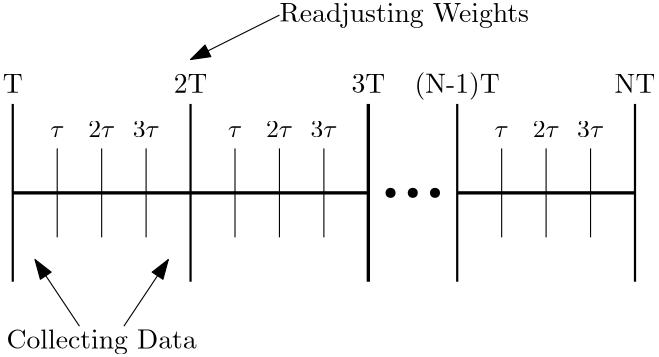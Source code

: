 <?xml version="1.0"?>
<!DOCTYPE ipe SYSTEM "ipe.dtd">
<ipe version="70206" creator="Ipe 7.2.7">
<info created="D:20190501111623" modified="D:20190501112037"/>
<ipestyle name="basic">
<symbol name="arrow/arc(spx)">
<path stroke="sym-stroke" fill="sym-stroke" pen="sym-pen">
0 0 m
-1 0.333 l
-1 -0.333 l
h
</path>
</symbol>
<symbol name="arrow/farc(spx)">
<path stroke="sym-stroke" fill="white" pen="sym-pen">
0 0 m
-1 0.333 l
-1 -0.333 l
h
</path>
</symbol>
<symbol name="arrow/ptarc(spx)">
<path stroke="sym-stroke" fill="sym-stroke" pen="sym-pen">
0 0 m
-1 0.333 l
-0.8 0 l
-1 -0.333 l
h
</path>
</symbol>
<symbol name="arrow/fptarc(spx)">
<path stroke="sym-stroke" fill="white" pen="sym-pen">
0 0 m
-1 0.333 l
-0.8 0 l
-1 -0.333 l
h
</path>
</symbol>
<symbol name="mark/circle(sx)" transformations="translations">
<path fill="sym-stroke">
0.6 0 0 0.6 0 0 e
0.4 0 0 0.4 0 0 e
</path>
</symbol>
<symbol name="mark/disk(sx)" transformations="translations">
<path fill="sym-stroke">
0.6 0 0 0.6 0 0 e
</path>
</symbol>
<symbol name="mark/fdisk(sfx)" transformations="translations">
<group>
<path fill="sym-fill">
0.5 0 0 0.5 0 0 e
</path>
<path fill="sym-stroke" fillrule="eofill">
0.6 0 0 0.6 0 0 e
0.4 0 0 0.4 0 0 e
</path>
</group>
</symbol>
<symbol name="mark/box(sx)" transformations="translations">
<path fill="sym-stroke" fillrule="eofill">
-0.6 -0.6 m
0.6 -0.6 l
0.6 0.6 l
-0.6 0.6 l
h
-0.4 -0.4 m
0.4 -0.4 l
0.4 0.4 l
-0.4 0.4 l
h
</path>
</symbol>
<symbol name="mark/square(sx)" transformations="translations">
<path fill="sym-stroke">
-0.6 -0.6 m
0.6 -0.6 l
0.6 0.6 l
-0.6 0.6 l
h
</path>
</symbol>
<symbol name="mark/fsquare(sfx)" transformations="translations">
<group>
<path fill="sym-fill">
-0.5 -0.5 m
0.5 -0.5 l
0.5 0.5 l
-0.5 0.5 l
h
</path>
<path fill="sym-stroke" fillrule="eofill">
-0.6 -0.6 m
0.6 -0.6 l
0.6 0.6 l
-0.6 0.6 l
h
-0.4 -0.4 m
0.4 -0.4 l
0.4 0.4 l
-0.4 0.4 l
h
</path>
</group>
</symbol>
<symbol name="mark/cross(sx)" transformations="translations">
<group>
<path fill="sym-stroke">
-0.43 -0.57 m
0.57 0.43 l
0.43 0.57 l
-0.57 -0.43 l
h
</path>
<path fill="sym-stroke">
-0.43 0.57 m
0.57 -0.43 l
0.43 -0.57 l
-0.57 0.43 l
h
</path>
</group>
</symbol>
<symbol name="arrow/fnormal(spx)">
<path stroke="sym-stroke" fill="white" pen="sym-pen">
0 0 m
-1 0.333 l
-1 -0.333 l
h
</path>
</symbol>
<symbol name="arrow/pointed(spx)">
<path stroke="sym-stroke" fill="sym-stroke" pen="sym-pen">
0 0 m
-1 0.333 l
-0.8 0 l
-1 -0.333 l
h
</path>
</symbol>
<symbol name="arrow/fpointed(spx)">
<path stroke="sym-stroke" fill="white" pen="sym-pen">
0 0 m
-1 0.333 l
-0.8 0 l
-1 -0.333 l
h
</path>
</symbol>
<symbol name="arrow/linear(spx)">
<path stroke="sym-stroke" pen="sym-pen">
-1 0.333 m
0 0 l
-1 -0.333 l
</path>
</symbol>
<symbol name="arrow/fdouble(spx)">
<path stroke="sym-stroke" fill="white" pen="sym-pen">
0 0 m
-1 0.333 l
-1 -0.333 l
h
-1 0 m
-2 0.333 l
-2 -0.333 l
h
</path>
</symbol>
<symbol name="arrow/double(spx)">
<path stroke="sym-stroke" fill="sym-stroke" pen="sym-pen">
0 0 m
-1 0.333 l
-1 -0.333 l
h
-1 0 m
-2 0.333 l
-2 -0.333 l
h
</path>
</symbol>
<pen name="heavier" value="0.8"/>
<pen name="fat" value="1.2"/>
<pen name="ultrafat" value="2"/>
<symbolsize name="large" value="5"/>
<symbolsize name="small" value="2"/>
<symbolsize name="tiny" value="1.1"/>
<arrowsize name="large" value="10"/>
<arrowsize name="small" value="5"/>
<arrowsize name="tiny" value="3"/>
<color name="red" value="1 0 0"/>
<color name="green" value="0 1 0"/>
<color name="blue" value="0 0 1"/>
<color name="yellow" value="1 1 0"/>
<color name="orange" value="1 0.647 0"/>
<color name="gold" value="1 0.843 0"/>
<color name="purple" value="0.627 0.125 0.941"/>
<color name="gray" value="0.745"/>
<color name="brown" value="0.647 0.165 0.165"/>
<color name="navy" value="0 0 0.502"/>
<color name="pink" value="1 0.753 0.796"/>
<color name="seagreen" value="0.18 0.545 0.341"/>
<color name="turquoise" value="0.251 0.878 0.816"/>
<color name="violet" value="0.933 0.51 0.933"/>
<color name="darkblue" value="0 0 0.545"/>
<color name="darkcyan" value="0 0.545 0.545"/>
<color name="darkgray" value="0.663"/>
<color name="darkgreen" value="0 0.392 0"/>
<color name="darkmagenta" value="0.545 0 0.545"/>
<color name="darkorange" value="1 0.549 0"/>
<color name="darkred" value="0.545 0 0"/>
<color name="lightblue" value="0.678 0.847 0.902"/>
<color name="lightcyan" value="0.878 1 1"/>
<color name="lightgray" value="0.827"/>
<color name="lightgreen" value="0.565 0.933 0.565"/>
<color name="lightyellow" value="1 1 0.878"/>
<dashstyle name="dashed" value="[4] 0"/>
<dashstyle name="dotted" value="[1 3] 0"/>
<dashstyle name="dash dotted" value="[4 2 1 2] 0"/>
<dashstyle name="dash dot dotted" value="[4 2 1 2 1 2] 0"/>
<textsize name="large" value="\large"/>
<textsize name="Large" value="\Large"/>
<textsize name="LARGE" value="\LARGE"/>
<textsize name="huge" value="\huge"/>
<textsize name="Huge" value="\Huge"/>
<textsize name="small" value="\small"/>
<textsize name="footnote" value="\footnotesize"/>
<textsize name="tiny" value="\tiny"/>
<textstyle name="center" begin="\begin{center}" end="\end{center}"/>
<textstyle name="itemize" begin="\begin{itemize}" end="\end{itemize}"/>
<textstyle name="item" begin="\begin{itemize}\item{}" end="\end{itemize}"/>
<gridsize name="4 pts" value="4"/>
<gridsize name="8 pts (~3 mm)" value="8"/>
<gridsize name="16 pts (~6 mm)" value="16"/>
<gridsize name="32 pts (~12 mm)" value="32"/>
<gridsize name="10 pts (~3.5 mm)" value="10"/>
<gridsize name="20 pts (~7 mm)" value="20"/>
<gridsize name="14 pts (~5 mm)" value="14"/>
<gridsize name="28 pts (~10 mm)" value="28"/>
<gridsize name="56 pts (~20 mm)" value="56"/>
<anglesize name="90 deg" value="90"/>
<anglesize name="60 deg" value="60"/>
<anglesize name="45 deg" value="45"/>
<anglesize name="30 deg" value="30"/>
<anglesize name="22.5 deg" value="22.5"/>
<opacity name="10%" value="0.1"/>
<opacity name="30%" value="0.3"/>
<opacity name="50%" value="0.5"/>
<opacity name="75%" value="0.75"/>
<tiling name="falling" angle="-60" step="4" width="1"/>
<tiling name="rising" angle="30" step="4" width="1"/>
</ipestyle>
<page>
<layer name="alpha"/>
<view layers="alpha" active="alpha"/>
<path layer="alpha" stroke="black" pen="heavier">
64 768 m
64 704 l
64 704 l
</path>
<path stroke="black" pen="heavier">
128 768 m
128 704 l
128 704 l
</path>
<path stroke="black" pen="fat">
192 768 m
192 704 l
192 704 l
</path>
<path stroke="black" pen="fat">
64 736 m
192 736 l
192 736 l
</path>
<path stroke="black">
80 752 m
80 720 l
</path>
<path stroke="black">
96 752 m
96 720 l
</path>
<path stroke="black">
112 752 m
112 720 l
</path>
<path stroke="black">
144 752 m
144 720 l
</path>
<path stroke="black">
160 752 m
160 720 l
</path>
<path stroke="black" fill="black">
176 752 m
176 720 l
</path>
<use name="mark/disk(sx)" pos="200 736" size="normal" stroke="black"/>
<use matrix="1 0 0 1 8 0" name="mark/disk(sx)" pos="200 736" size="normal" stroke="black"/>
<use name="mark/disk(sx)" pos="216 736" size="normal" stroke="black"/>
<path matrix="1 0 0 1 160 0" stroke="black" pen="heavier">
64 768 m
64 704 l
64 704 l
</path>
<path matrix="1 0 0 1 160 0" stroke="black" pen="heavier">
128 768 m
128 704 l
128 704 l
</path>
<path matrix="1 0 0 1 160 0" stroke="black">
80 752 m
80 720 l
</path>
<path matrix="1 0 0 1 160 0" stroke="black">
96 752 m
96 720 l
</path>
<path matrix="1 0 0 1 160 0" stroke="black">
112 752 m
112 720 l
</path>
<path stroke="black" fill="black" pen="fat">
224 736 m
288 736 l
</path>
<text transformations="translations" pos="64 772" stroke="black" type="label" width="7.195" height="6.808" depth="0" halign="center" valign="baseline">T</text>
<text matrix="1 0 0 1 64 0" transformations="translations" pos="64 772" stroke="black" type="label" width="12.177" height="6.808" depth="0" halign="center" valign="baseline">2T</text>
<text matrix="1 0 0 1 128 0" transformations="translations" pos="64 772" stroke="black" type="label" width="12.177" height="6.808" depth="0" halign="center" valign="baseline">3T</text>
<text matrix="1 0 0 1 160 0" transformations="translations" pos="64 772" stroke="black" type="label" width="30.718" height="7.473" depth="2.49" halign="center" valign="baseline">(N-1)T</text>
<text matrix="1 0 0 1 224 0" transformations="translations" pos="64 772" stroke="black" type="label" width="14.667" height="6.808" depth="0" halign="center" valign="baseline">NT</text>
<text transformations="translations" pos="80 756" stroke="black" type="label" width="5.084" height="3.861" depth="0" halign="center" valign="baseline" size="small">$\tau$</text>
<text matrix="1 0 0 1 16 0" transformations="translations" pos="80 756" stroke="black" type="label" width="9.692" height="5.778" depth="0" halign="center" valign="baseline" size="small" style="math">2\tau</text>
<text matrix="1 0 0 1 32 0" transformations="translations" pos="80 756" stroke="black" type="label" width="9.692" height="5.778" depth="0" halign="center" valign="baseline" size="small" style="math">3\tau</text>
<text matrix="1 0 0 1 64 0" transformations="translations" pos="80 756" stroke="black" type="label" width="5.084" height="3.861" depth="0" halign="center" valign="baseline" size="small" style="math">\tau</text>
<text matrix="1 0 0 1 80 0" transformations="translations" pos="80 756" stroke="black" type="label" width="9.692" height="5.778" depth="0" halign="center" valign="baseline" size="small" style="math">2\tau</text>
<text matrix="1 0 0 1 96 0" transformations="translations" pos="80 756" stroke="black" type="label" width="9.692" height="5.778" depth="0" halign="center" valign="baseline" size="small" style="math">3\tau</text>
<text matrix="1 0 0 1 160 0" transformations="translations" pos="80 756" stroke="black" type="label" width="5.084" height="3.861" depth="0" halign="center" valign="baseline" size="small" style="math">\tau</text>
<text matrix="1 0 0 1 176 0" transformations="translations" pos="80 756" stroke="black" type="label" width="9.692" height="5.778" depth="0" halign="center" valign="baseline" size="small" style="math">2\tau</text>
<text matrix="1 0 0 1 192 0" transformations="translations" pos="80 756" stroke="black" type="label" width="9.692" height="5.778" depth="0" halign="center" valign="baseline" size="small" style="math">3\tau</text>
<path stroke="black" arrow="normal/normal">
88 688 m
72 712 l
</path>
<path stroke="black" arrow="normal/normal">
104 688 m
120 712 l
</path>
<path stroke="black" cap="1">
128 784 m
128 784 l
</path>
<path stroke="black" arrow="normal/normal">
160 800 m
128 784 l
</path>
<text transformations="translations" pos="96 680" stroke="black" type="label" width="68.493" height="6.926" depth="1.93" halign="center" valign="baseline">Collecting Data</text>
<text matrix="1 0 0 1 -8 0" transformations="translations" pos="168 800" stroke="black" type="label" width="89.913" height="6.926" depth="1.93" valign="center">Readjusting Weights</text>
</page>
</ipe>
